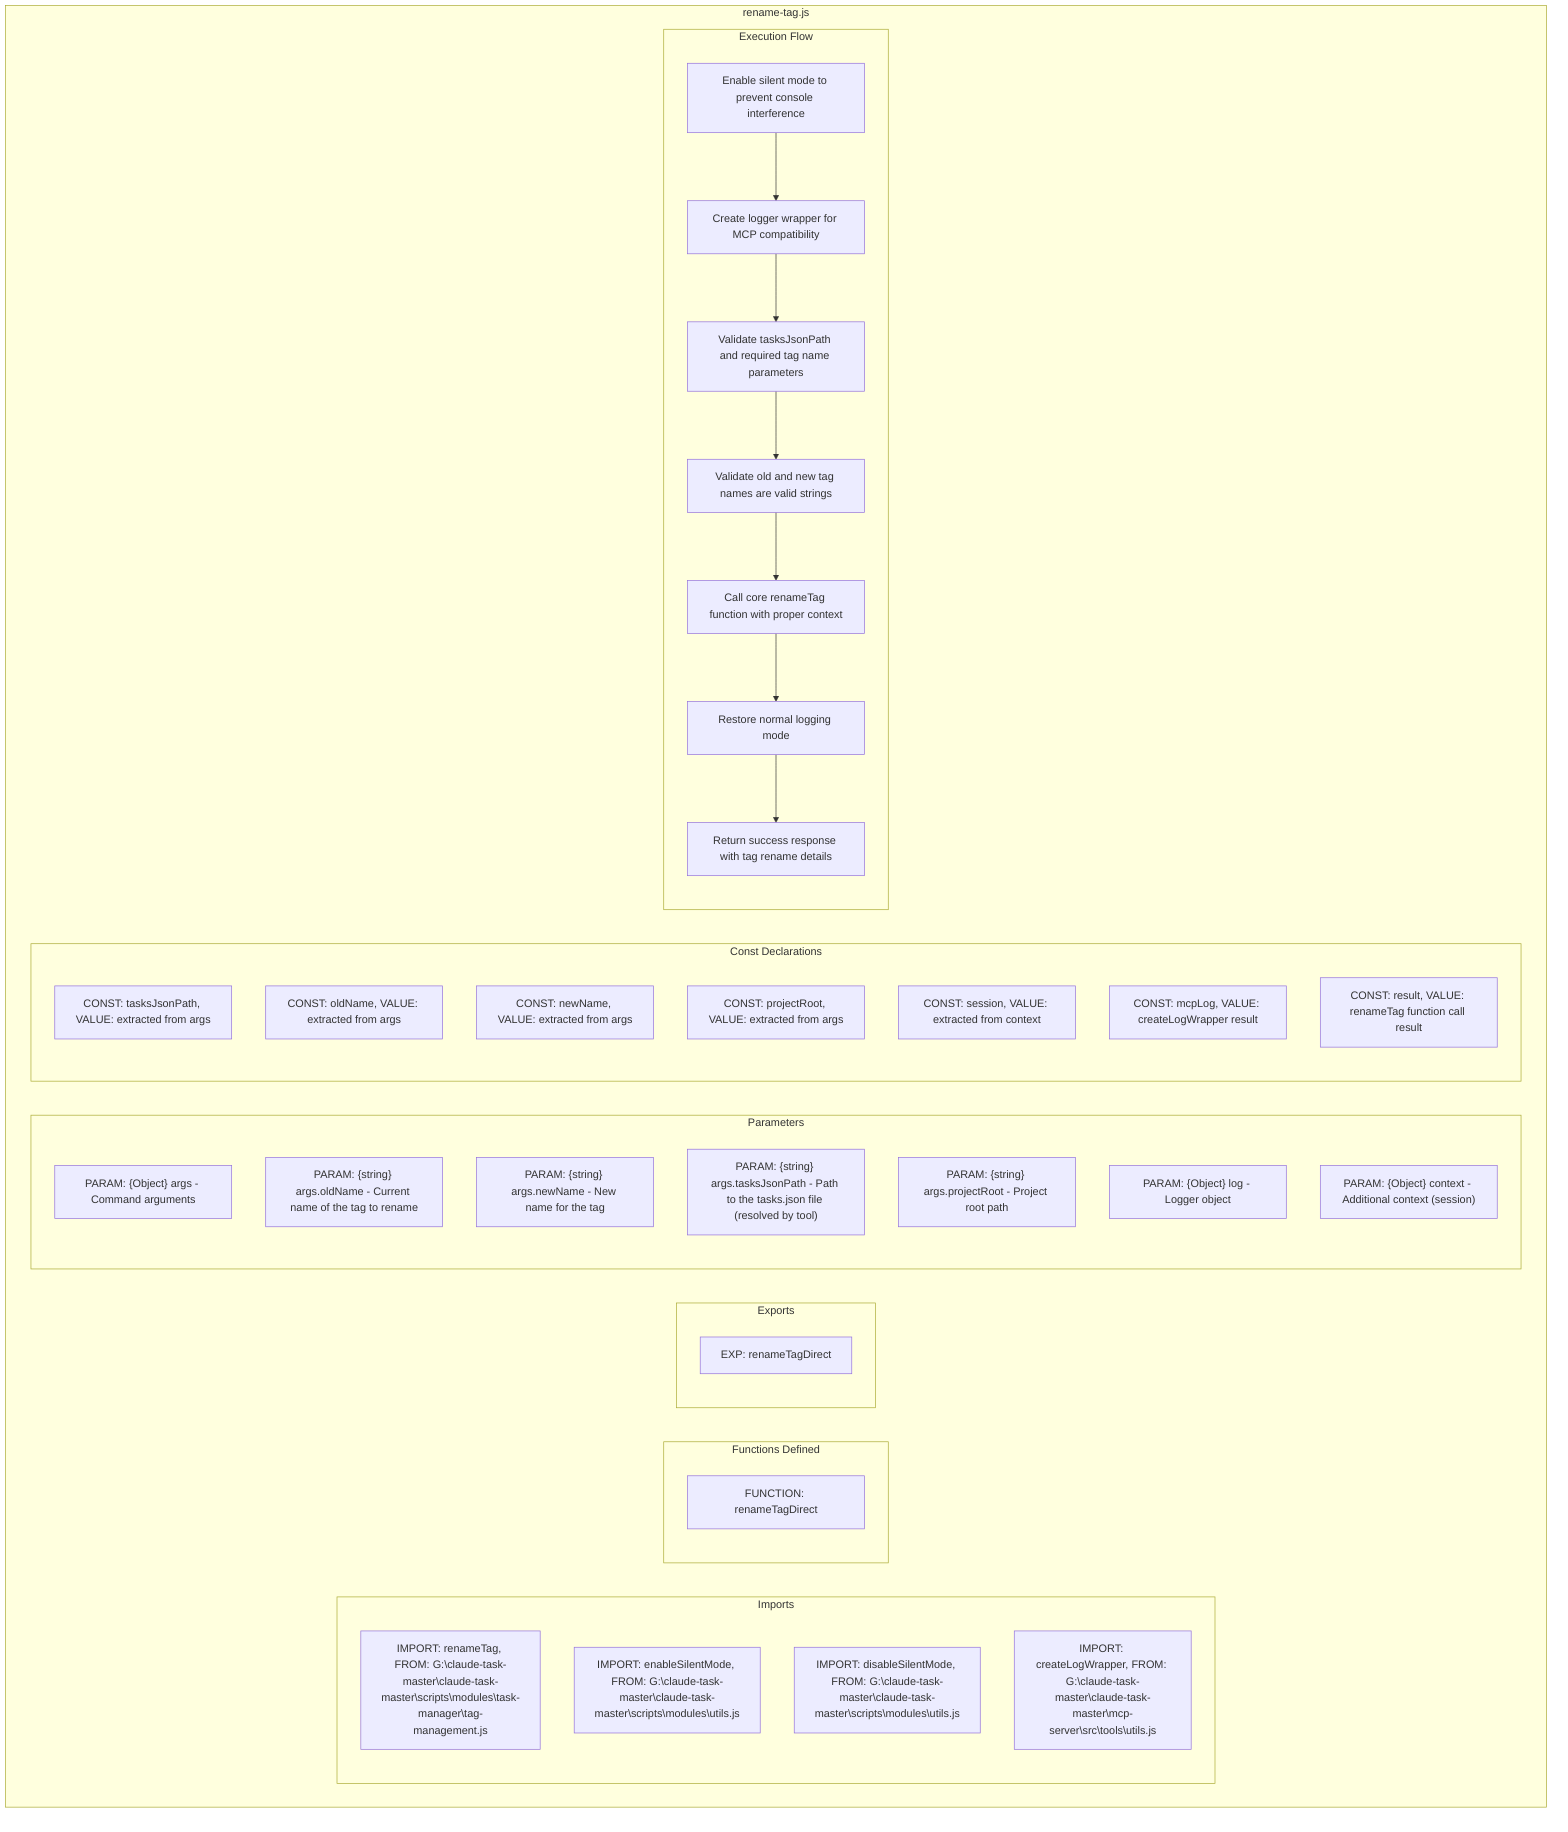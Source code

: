 flowchart TB
    subgraph Imports["Imports"]
        I1["IMPORT: renameTag, FROM: G:\claude-task-master\claude-task-master\scripts\modules\task-manager\tag-management.js"]
        I2["IMPORT: enableSilentMode, FROM: G:\claude-task-master\claude-task-master\scripts\modules\utils.js"]
        I3["IMPORT: disableSilentMode, FROM: G:\claude-task-master\claude-task-master\scripts\modules\utils.js"]
        I4["IMPORT: createLogWrapper, FROM: G:\claude-task-master\claude-task-master\mcp-server\src\tools\utils.js"]
    end
    
    subgraph FunctionsDefined["Functions Defined"]
        FU1["FUNCTION: renameTagDirect"]
    end
    
    subgraph Exports["Exports"]
        E1["EXP: renameTagDirect"]
    end
    
    subgraph Parameters["Parameters"]
        P1["PARAM: {Object} args - Command arguments"]
        P2["PARAM: {string} args.oldName - Current name of the tag to rename"]
        P3["PARAM: {string} args.newName - New name for the tag"]
        P4["PARAM: {string} args.tasksJsonPath - Path to the tasks.json file (resolved by tool)"]
        P5["PARAM: {string} args.projectRoot - Project root path"]
        P6["PARAM: {Object} log - Logger object"]
        P7["PARAM: {Object} context - Additional context (session)"]
    end
    
    subgraph Constants["Const Declarations"]
        C1["CONST: tasksJsonPath, VALUE: extracted from args"]
        C2["CONST: oldName, VALUE: extracted from args"]
        C3["CONST: newName, VALUE: extracted from args"]
        C4["CONST: projectRoot, VALUE: extracted from args"]
        C5["CONST: session, VALUE: extracted from context"]
        C6["CONST: mcpLog, VALUE: createLogWrapper result"]
        C7["CONST: result, VALUE: renameTag function call result"]
    end
    
    subgraph ExecutionFlow["Execution Flow"]
        FL1["Enable silent mode to prevent console interference"]
        FL2["Create logger wrapper for MCP compatibility"]
        FL3["Validate tasksJsonPath and required tag name parameters"]
        FL4["Validate old and new tag names are valid strings"]
        FL5["Call core renameTag function with proper context"]
        FL6["Restore normal logging mode"]
        FL7["Return success response with tag rename details"]
    end
    
    subgraph renameTag["rename-tag.js"]
        Imports
        FunctionsDefined
        Exports
        Parameters
        Constants
        ExecutionFlow
    end
    
    FL1 --> FL2
    FL2 --> FL3
    FL3 --> FL4
    FL4 --> FL5
    FL5 --> FL6
    FL6 --> FL7